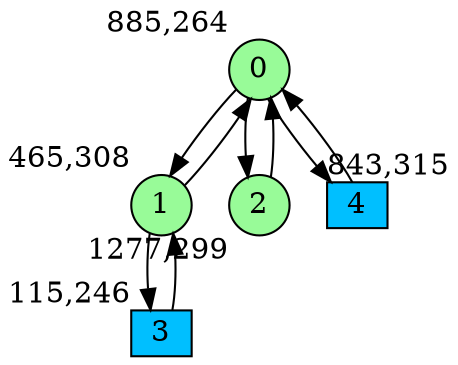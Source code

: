 digraph G {
graph [bgcolor=white]
node [shape=circle, style = filled, fillcolor=white,fixedsize=true, width=0.4, height=0.3 ]
0[xlabel="885,264", pos = "12.0313,0.796875!", fillcolor=palegreen ];
1[xlabel="465,308", pos = "5.46875,0.109375!", fillcolor=palegreen ];
2[xlabel="1277,299", pos = "18.1563,0.25!", fillcolor=palegreen ];
3[xlabel="115,246", pos = "0,1.07813!", fillcolor=deepskyblue, shape=box ];
4[xlabel="843,315", pos = "11.375,0!", fillcolor=deepskyblue, shape=box ];
0->1 ;
0->2 ;
0->4 ;
1->0 ;
1->3 ;
2->0 ;
3->1 ;
4->0 ;
}

